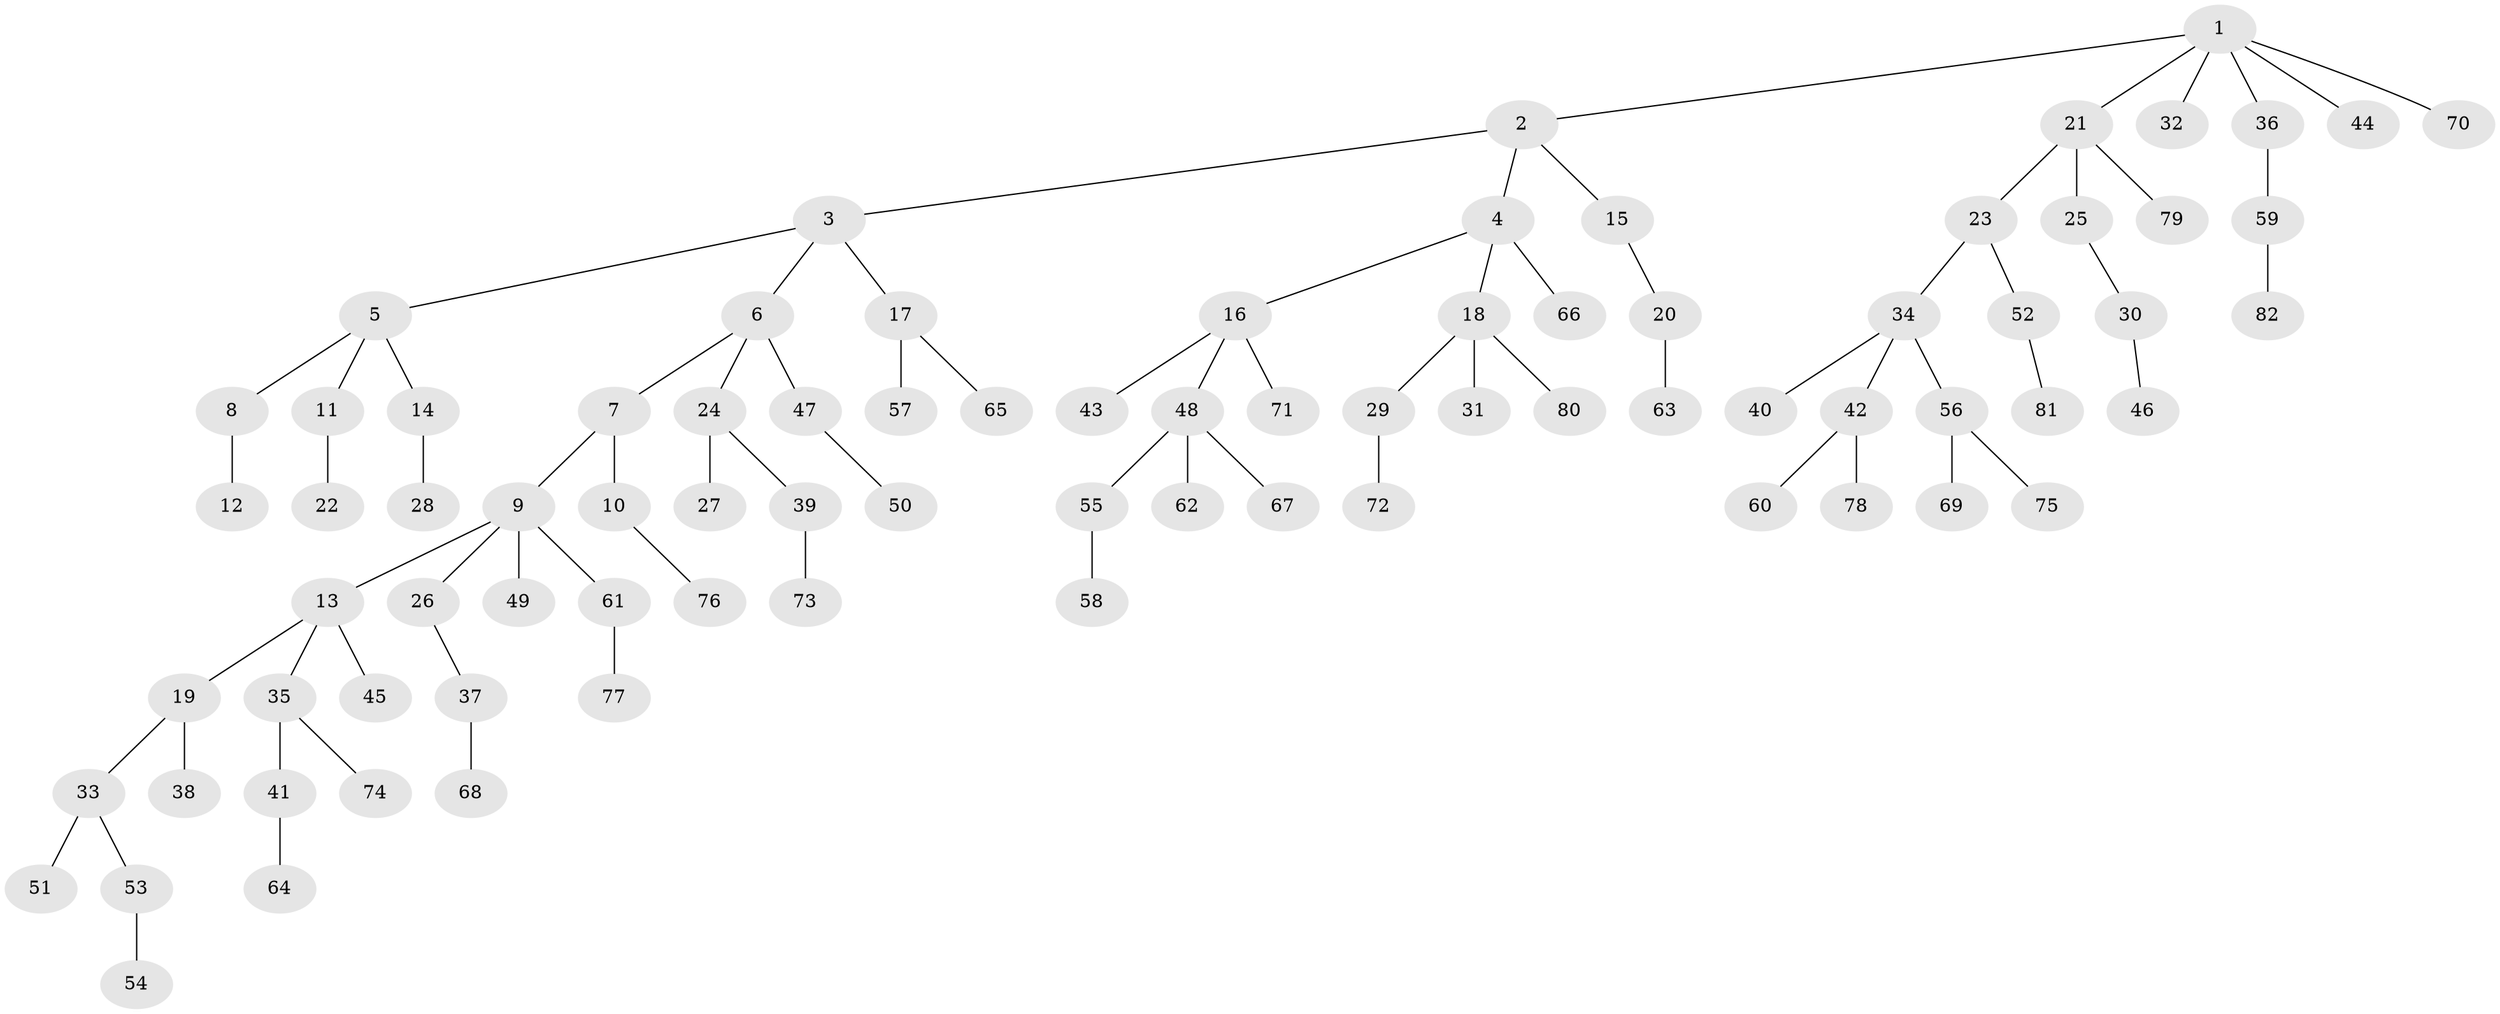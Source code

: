 // Generated by graph-tools (version 1.1) at 2025/26/03/09/25 03:26:27]
// undirected, 82 vertices, 81 edges
graph export_dot {
graph [start="1"]
  node [color=gray90,style=filled];
  1;
  2;
  3;
  4;
  5;
  6;
  7;
  8;
  9;
  10;
  11;
  12;
  13;
  14;
  15;
  16;
  17;
  18;
  19;
  20;
  21;
  22;
  23;
  24;
  25;
  26;
  27;
  28;
  29;
  30;
  31;
  32;
  33;
  34;
  35;
  36;
  37;
  38;
  39;
  40;
  41;
  42;
  43;
  44;
  45;
  46;
  47;
  48;
  49;
  50;
  51;
  52;
  53;
  54;
  55;
  56;
  57;
  58;
  59;
  60;
  61;
  62;
  63;
  64;
  65;
  66;
  67;
  68;
  69;
  70;
  71;
  72;
  73;
  74;
  75;
  76;
  77;
  78;
  79;
  80;
  81;
  82;
  1 -- 2;
  1 -- 21;
  1 -- 32;
  1 -- 36;
  1 -- 44;
  1 -- 70;
  2 -- 3;
  2 -- 4;
  2 -- 15;
  3 -- 5;
  3 -- 6;
  3 -- 17;
  4 -- 16;
  4 -- 18;
  4 -- 66;
  5 -- 8;
  5 -- 11;
  5 -- 14;
  6 -- 7;
  6 -- 24;
  6 -- 47;
  7 -- 9;
  7 -- 10;
  8 -- 12;
  9 -- 13;
  9 -- 26;
  9 -- 49;
  9 -- 61;
  10 -- 76;
  11 -- 22;
  13 -- 19;
  13 -- 35;
  13 -- 45;
  14 -- 28;
  15 -- 20;
  16 -- 43;
  16 -- 48;
  16 -- 71;
  17 -- 57;
  17 -- 65;
  18 -- 29;
  18 -- 31;
  18 -- 80;
  19 -- 33;
  19 -- 38;
  20 -- 63;
  21 -- 23;
  21 -- 25;
  21 -- 79;
  23 -- 34;
  23 -- 52;
  24 -- 27;
  24 -- 39;
  25 -- 30;
  26 -- 37;
  29 -- 72;
  30 -- 46;
  33 -- 51;
  33 -- 53;
  34 -- 40;
  34 -- 42;
  34 -- 56;
  35 -- 41;
  35 -- 74;
  36 -- 59;
  37 -- 68;
  39 -- 73;
  41 -- 64;
  42 -- 60;
  42 -- 78;
  47 -- 50;
  48 -- 55;
  48 -- 62;
  48 -- 67;
  52 -- 81;
  53 -- 54;
  55 -- 58;
  56 -- 69;
  56 -- 75;
  59 -- 82;
  61 -- 77;
}
